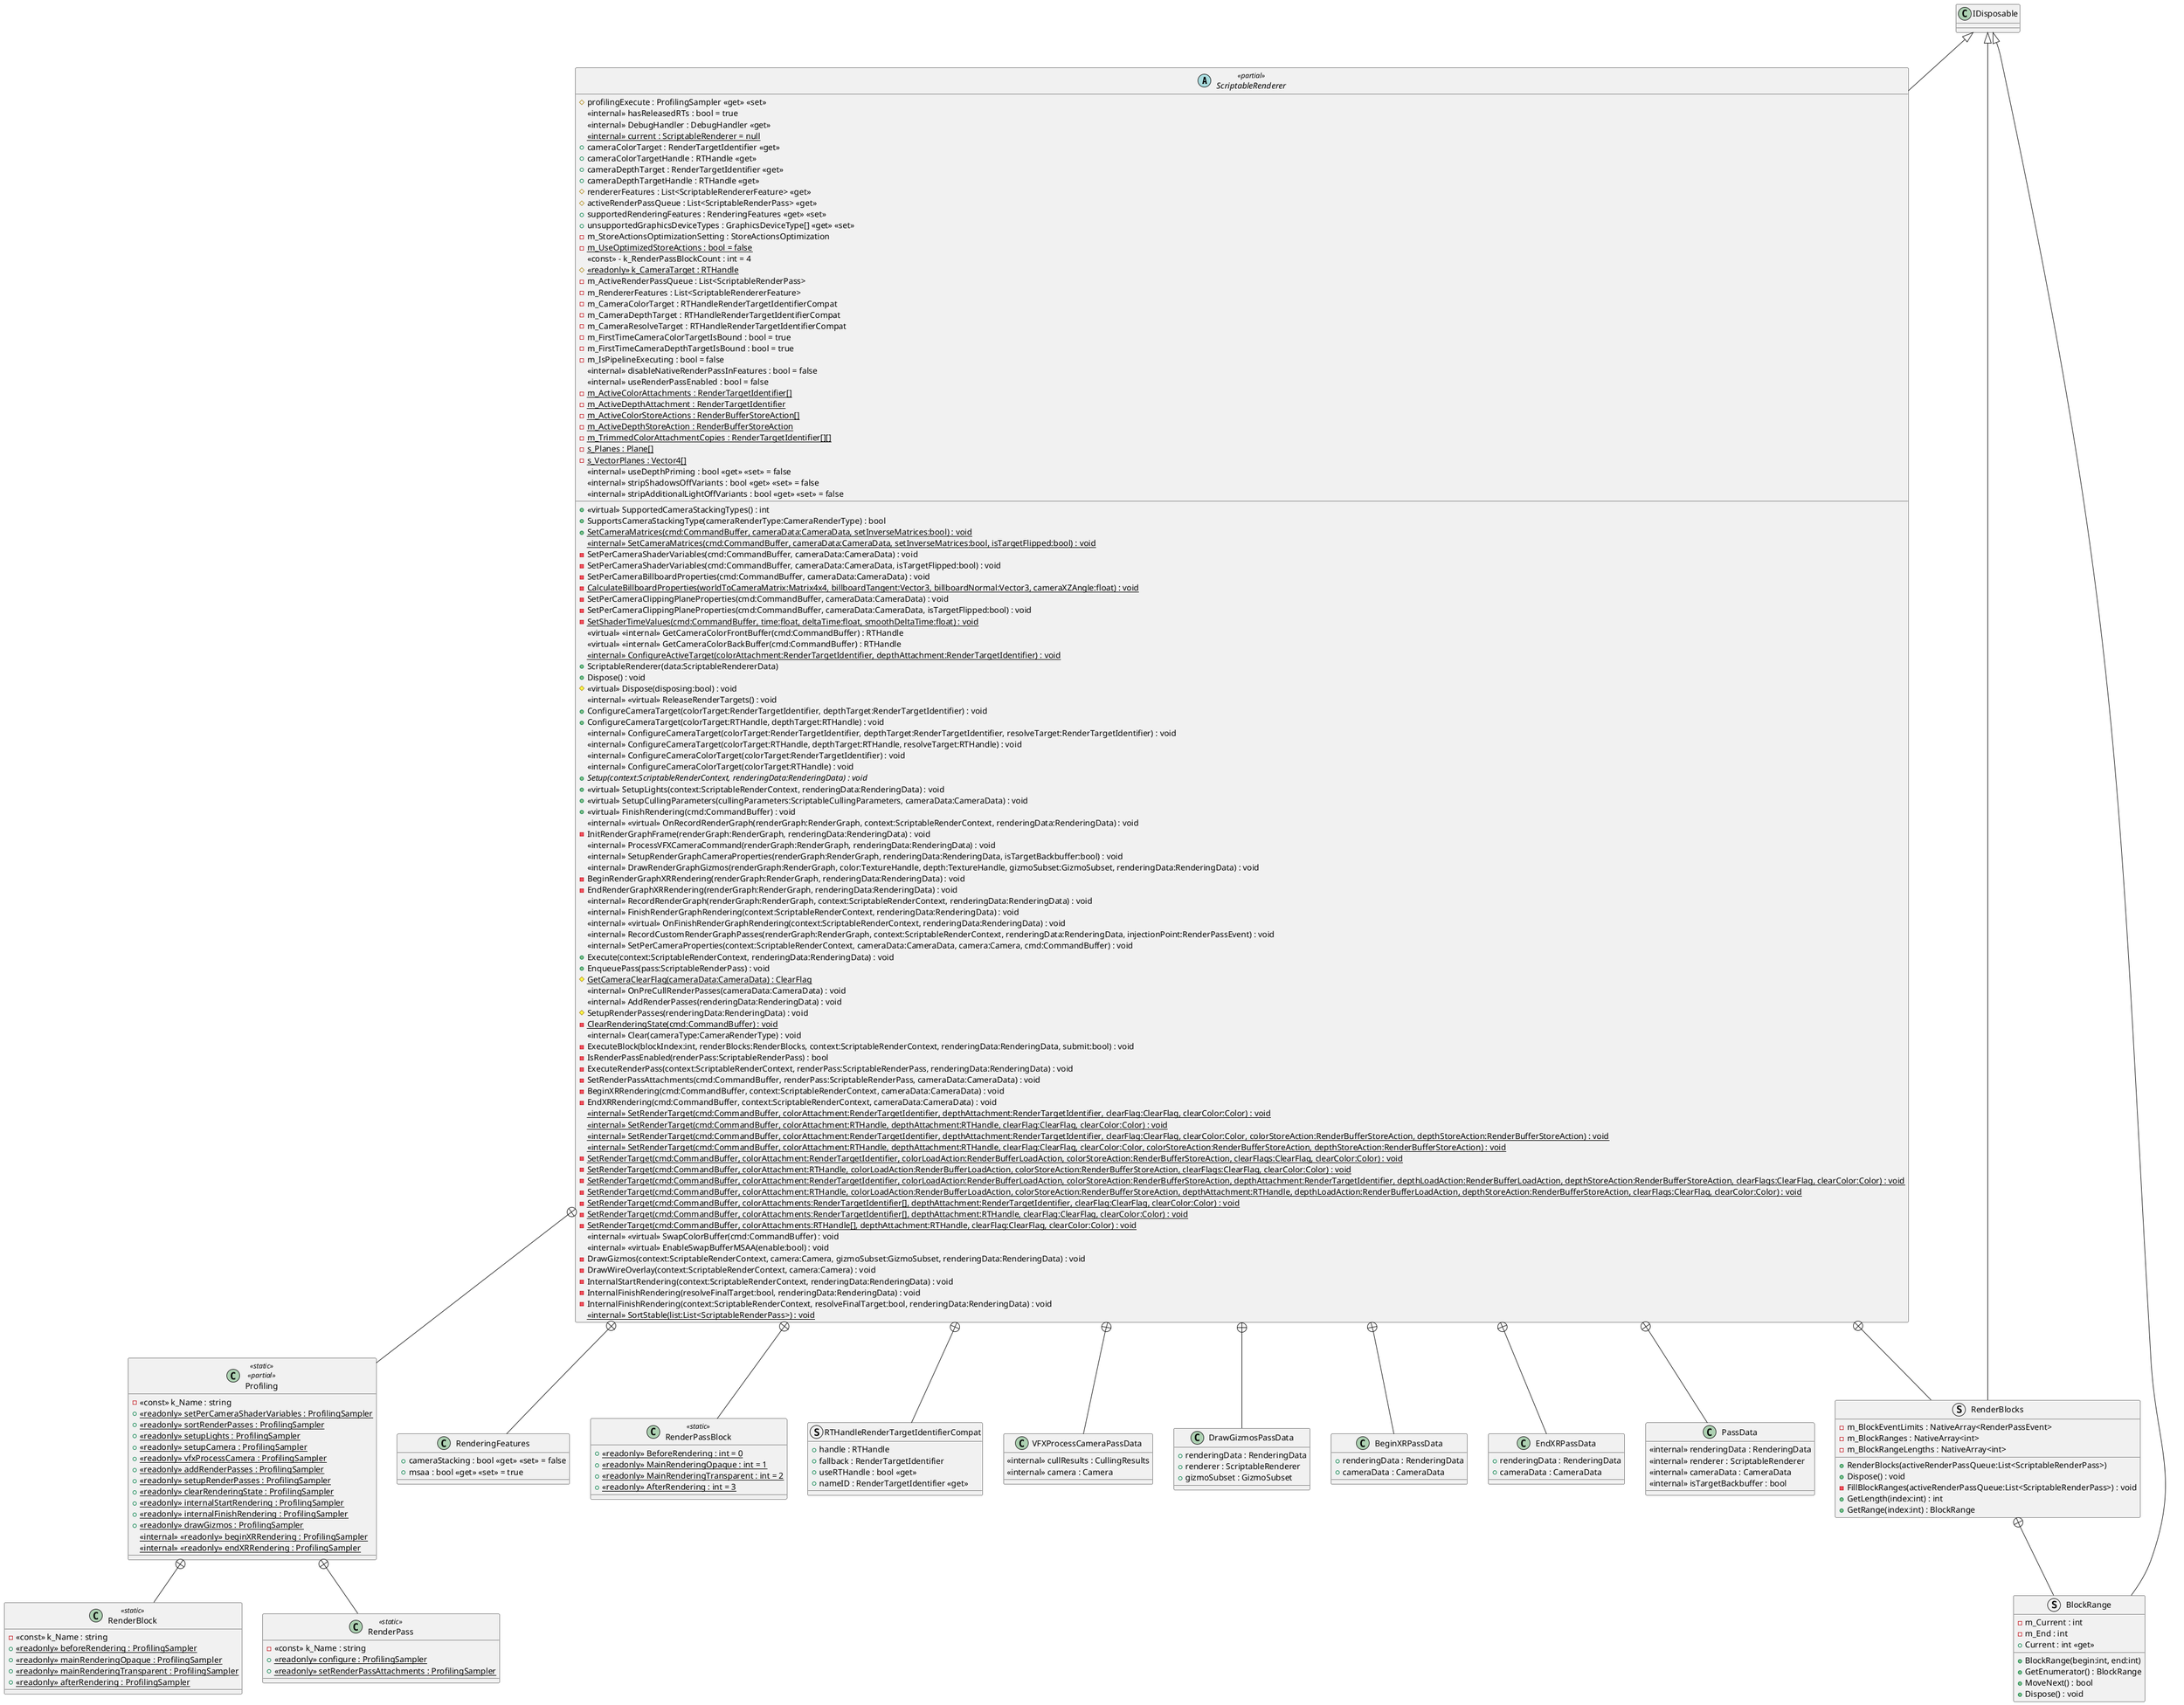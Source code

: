 @startuml
abstract class ScriptableRenderer <<partial>> {
    + <<virtual>> SupportedCameraStackingTypes() : int
    + SupportsCameraStackingType(cameraRenderType:CameraRenderType) : bool
    # profilingExecute : ProfilingSampler <<get>> <<set>>
    <<internal>> hasReleasedRTs : bool = true
    <<internal>> DebugHandler : DebugHandler <<get>>
    <<internal>> {static} current : ScriptableRenderer = null
    + {static} SetCameraMatrices(cmd:CommandBuffer, cameraData:CameraData, setInverseMatrices:bool) : void
    <<internal>> {static} SetCameraMatrices(cmd:CommandBuffer, cameraData:CameraData, setInverseMatrices:bool, isTargetFlipped:bool) : void
    - SetPerCameraShaderVariables(cmd:CommandBuffer, cameraData:CameraData) : void
    - SetPerCameraShaderVariables(cmd:CommandBuffer, cameraData:CameraData, isTargetFlipped:bool) : void
    - SetPerCameraBillboardProperties(cmd:CommandBuffer, cameraData:CameraData) : void
    - {static} CalculateBillboardProperties(worldToCameraMatrix:Matrix4x4, billboardTangent:Vector3, billboardNormal:Vector3, cameraXZAngle:float) : void
    - SetPerCameraClippingPlaneProperties(cmd:CommandBuffer, cameraData:CameraData) : void
    - SetPerCameraClippingPlaneProperties(cmd:CommandBuffer, cameraData:CameraData, isTargetFlipped:bool) : void
    {static} - SetShaderTimeValues(cmd:CommandBuffer, time:float, deltaTime:float, smoothDeltaTime:float) : void
    + cameraColorTarget : RenderTargetIdentifier <<get>>
    + cameraColorTargetHandle : RTHandle <<get>>
    <<virtual>> <<internal>> GetCameraColorFrontBuffer(cmd:CommandBuffer) : RTHandle
    <<virtual>> <<internal>> GetCameraColorBackBuffer(cmd:CommandBuffer) : RTHandle
    + cameraDepthTarget : RenderTargetIdentifier <<get>>
    + cameraDepthTargetHandle : RTHandle <<get>>
    # rendererFeatures : List<ScriptableRendererFeature> <<get>>
    # activeRenderPassQueue : List<ScriptableRenderPass> <<get>>
    + supportedRenderingFeatures : RenderingFeatures <<get>> <<set>>
    + unsupportedGraphicsDeviceTypes : GraphicsDeviceType[] <<get>> <<set>>
    - m_StoreActionsOptimizationSetting : StoreActionsOptimization
    - {static} m_UseOptimizedStoreActions : bool = false
    <<const>> - k_RenderPassBlockCount : int = 4
    # {static} <<readonly>> k_CameraTarget : RTHandle
    - m_ActiveRenderPassQueue : List<ScriptableRenderPass>
    - m_RendererFeatures : List<ScriptableRendererFeature>
    - m_CameraColorTarget : RTHandleRenderTargetIdentifierCompat
    - m_CameraDepthTarget : RTHandleRenderTargetIdentifierCompat
    - m_CameraResolveTarget : RTHandleRenderTargetIdentifierCompat
    - m_FirstTimeCameraColorTargetIsBound : bool = true
    - m_FirstTimeCameraDepthTargetIsBound : bool = true
    - m_IsPipelineExecuting : bool = false
    <<internal>> disableNativeRenderPassInFeatures : bool = false
    <<internal>> useRenderPassEnabled : bool = false
    {static} - m_ActiveColorAttachments : RenderTargetIdentifier[]
    {static} - m_ActiveDepthAttachment : RenderTargetIdentifier
    - {static} m_ActiveColorStoreActions : RenderBufferStoreAction[]
    - {static} m_ActiveDepthStoreAction : RenderBufferStoreAction
    {static} - m_TrimmedColorAttachmentCopies : RenderTargetIdentifier[][]
    - {static} s_Planes : Plane[]
    - {static} s_VectorPlanes : Vector4[]
    <<internal>> {static} ConfigureActiveTarget(colorAttachment:RenderTargetIdentifier, depthAttachment:RenderTargetIdentifier) : void
    <<internal>> useDepthPriming : bool <<get>> <<set>> = false
    <<internal>> stripShadowsOffVariants : bool <<get>> <<set>> = false
    <<internal>> stripAdditionalLightOffVariants : bool <<get>> <<set>> = false
    + ScriptableRenderer(data:ScriptableRendererData)
    + Dispose() : void
    # <<virtual>> Dispose(disposing:bool) : void
    <<internal>> <<virtual>> ReleaseRenderTargets() : void
    + ConfigureCameraTarget(colorTarget:RenderTargetIdentifier, depthTarget:RenderTargetIdentifier) : void
    + ConfigureCameraTarget(colorTarget:RTHandle, depthTarget:RTHandle) : void
    <<internal>> ConfigureCameraTarget(colorTarget:RenderTargetIdentifier, depthTarget:RenderTargetIdentifier, resolveTarget:RenderTargetIdentifier) : void
    <<internal>> ConfigureCameraTarget(colorTarget:RTHandle, depthTarget:RTHandle, resolveTarget:RTHandle) : void
    <<internal>> ConfigureCameraColorTarget(colorTarget:RenderTargetIdentifier) : void
    <<internal>> ConfigureCameraColorTarget(colorTarget:RTHandle) : void
    + {abstract} Setup(context:ScriptableRenderContext, renderingData:RenderingData) : void
    + <<virtual>> SetupLights(context:ScriptableRenderContext, renderingData:RenderingData) : void
    + <<virtual>> SetupCullingParameters(cullingParameters:ScriptableCullingParameters, cameraData:CameraData) : void
    + <<virtual>> FinishRendering(cmd:CommandBuffer) : void
    <<internal>> <<virtual>> OnRecordRenderGraph(renderGraph:RenderGraph, context:ScriptableRenderContext, renderingData:RenderingData) : void
    - InitRenderGraphFrame(renderGraph:RenderGraph, renderingData:RenderingData) : void
    <<internal>> ProcessVFXCameraCommand(renderGraph:RenderGraph, renderingData:RenderingData) : void
    <<internal>> SetupRenderGraphCameraProperties(renderGraph:RenderGraph, renderingData:RenderingData, isTargetBackbuffer:bool) : void
    <<internal>> DrawRenderGraphGizmos(renderGraph:RenderGraph, color:TextureHandle, depth:TextureHandle, gizmoSubset:GizmoSubset, renderingData:RenderingData) : void
    - BeginRenderGraphXRRendering(renderGraph:RenderGraph, renderingData:RenderingData) : void
    - EndRenderGraphXRRendering(renderGraph:RenderGraph, renderingData:RenderingData) : void
    <<internal>> RecordRenderGraph(renderGraph:RenderGraph, context:ScriptableRenderContext, renderingData:RenderingData) : void
    <<internal>> FinishRenderGraphRendering(context:ScriptableRenderContext, renderingData:RenderingData) : void
    <<internal>> <<virtual>> OnFinishRenderGraphRendering(context:ScriptableRenderContext, renderingData:RenderingData) : void
    <<internal>> RecordCustomRenderGraphPasses(renderGraph:RenderGraph, context:ScriptableRenderContext, renderingData:RenderingData, injectionPoint:RenderPassEvent) : void
    <<internal>> SetPerCameraProperties(context:ScriptableRenderContext, cameraData:CameraData, camera:Camera, cmd:CommandBuffer) : void
    + Execute(context:ScriptableRenderContext, renderingData:RenderingData) : void
    + EnqueuePass(pass:ScriptableRenderPass) : void
    # {static} GetCameraClearFlag(cameraData:CameraData) : ClearFlag
    <<internal>> OnPreCullRenderPasses(cameraData:CameraData) : void
    <<internal>> AddRenderPasses(renderingData:RenderingData) : void
    # SetupRenderPasses(renderingData:RenderingData) : void
    {static} - ClearRenderingState(cmd:CommandBuffer) : void
    <<internal>> Clear(cameraType:CameraRenderType) : void
    - ExecuteBlock(blockIndex:int, renderBlocks:RenderBlocks, context:ScriptableRenderContext, renderingData:RenderingData, submit:bool) : void
    - IsRenderPassEnabled(renderPass:ScriptableRenderPass) : bool
    - ExecuteRenderPass(context:ScriptableRenderContext, renderPass:ScriptableRenderPass, renderingData:RenderingData) : void
    - SetRenderPassAttachments(cmd:CommandBuffer, renderPass:ScriptableRenderPass, cameraData:CameraData) : void
    - BeginXRRendering(cmd:CommandBuffer, context:ScriptableRenderContext, cameraData:CameraData) : void
    - EndXRRendering(cmd:CommandBuffer, context:ScriptableRenderContext, cameraData:CameraData) : void
    <<internal>> {static} SetRenderTarget(cmd:CommandBuffer, colorAttachment:RenderTargetIdentifier, depthAttachment:RenderTargetIdentifier, clearFlag:ClearFlag, clearColor:Color) : void
    <<internal>> {static} SetRenderTarget(cmd:CommandBuffer, colorAttachment:RTHandle, depthAttachment:RTHandle, clearFlag:ClearFlag, clearColor:Color) : void
    <<internal>> {static} SetRenderTarget(cmd:CommandBuffer, colorAttachment:RenderTargetIdentifier, depthAttachment:RenderTargetIdentifier, clearFlag:ClearFlag, clearColor:Color, colorStoreAction:RenderBufferStoreAction, depthStoreAction:RenderBufferStoreAction) : void
    <<internal>> {static} SetRenderTarget(cmd:CommandBuffer, colorAttachment:RTHandle, depthAttachment:RTHandle, clearFlag:ClearFlag, clearColor:Color, colorStoreAction:RenderBufferStoreAction, depthStoreAction:RenderBufferStoreAction) : void
    {static} - SetRenderTarget(cmd:CommandBuffer, colorAttachment:RenderTargetIdentifier, colorLoadAction:RenderBufferLoadAction, colorStoreAction:RenderBufferStoreAction, clearFlags:ClearFlag, clearColor:Color) : void
    {static} - SetRenderTarget(cmd:CommandBuffer, colorAttachment:RTHandle, colorLoadAction:RenderBufferLoadAction, colorStoreAction:RenderBufferStoreAction, clearFlags:ClearFlag, clearColor:Color) : void
    {static} - SetRenderTarget(cmd:CommandBuffer, colorAttachment:RenderTargetIdentifier, colorLoadAction:RenderBufferLoadAction, colorStoreAction:RenderBufferStoreAction, depthAttachment:RenderTargetIdentifier, depthLoadAction:RenderBufferLoadAction, depthStoreAction:RenderBufferStoreAction, clearFlags:ClearFlag, clearColor:Color) : void
    {static} - SetRenderTarget(cmd:CommandBuffer, colorAttachment:RTHandle, colorLoadAction:RenderBufferLoadAction, colorStoreAction:RenderBufferStoreAction, depthAttachment:RTHandle, depthLoadAction:RenderBufferLoadAction, depthStoreAction:RenderBufferStoreAction, clearFlags:ClearFlag, clearColor:Color) : void
    {static} - SetRenderTarget(cmd:CommandBuffer, colorAttachments:RenderTargetIdentifier[], depthAttachment:RenderTargetIdentifier, clearFlag:ClearFlag, clearColor:Color) : void
    {static} - SetRenderTarget(cmd:CommandBuffer, colorAttachments:RenderTargetIdentifier[], depthAttachment:RTHandle, clearFlag:ClearFlag, clearColor:Color) : void
    {static} - SetRenderTarget(cmd:CommandBuffer, colorAttachments:RTHandle[], depthAttachment:RTHandle, clearFlag:ClearFlag, clearColor:Color) : void
    <<internal>> <<virtual>> SwapColorBuffer(cmd:CommandBuffer) : void
    <<internal>> <<virtual>> EnableSwapBufferMSAA(enable:bool) : void
    - DrawGizmos(context:ScriptableRenderContext, camera:Camera, gizmoSubset:GizmoSubset, renderingData:RenderingData) : void
    - DrawWireOverlay(context:ScriptableRenderContext, camera:Camera) : void
    - InternalStartRendering(context:ScriptableRenderContext, renderingData:RenderingData) : void
    - InternalFinishRendering(resolveFinalTarget:bool, renderingData:RenderingData) : void
    - InternalFinishRendering(context:ScriptableRenderContext, resolveFinalTarget:bool, renderingData:RenderingData) : void
    <<internal>> {static} SortStable(list:List<ScriptableRenderPass>) : void
}
class Profiling <<static>> <<partial>> {
    - <<const>> k_Name : string
    + {static} <<readonly>> setPerCameraShaderVariables : ProfilingSampler
    + {static} <<readonly>> sortRenderPasses : ProfilingSampler
    + {static} <<readonly>> setupLights : ProfilingSampler
    + {static} <<readonly>> setupCamera : ProfilingSampler
    + {static} <<readonly>> vfxProcessCamera : ProfilingSampler
    + {static} <<readonly>> addRenderPasses : ProfilingSampler
    + {static} <<readonly>> setupRenderPasses : ProfilingSampler
    + {static} <<readonly>> clearRenderingState : ProfilingSampler
    + {static} <<readonly>> internalStartRendering : ProfilingSampler
    + {static} <<readonly>> internalFinishRendering : ProfilingSampler
    + {static} <<readonly>> drawGizmos : ProfilingSampler
    <<internal>> {static} <<readonly>> beginXRRendering : ProfilingSampler
    <<internal>> {static} <<readonly>> endXRRendering : ProfilingSampler
}
class RenderingFeatures {
    + cameraStacking : bool <<get>> <<set>> = false
    + msaa : bool <<get>> <<set>> = true
}
class RenderPassBlock <<static>> {
    + {static} <<readonly>> BeforeRendering : int = 0
    + {static} <<readonly>> MainRenderingOpaque : int = 1
    + {static} <<readonly>> MainRenderingTransparent : int = 2
    + {static} <<readonly>> AfterRendering : int = 3
}
struct RTHandleRenderTargetIdentifierCompat {
    + handle : RTHandle
    + fallback : RenderTargetIdentifier
    + useRTHandle : bool <<get>>
    + nameID : RenderTargetIdentifier <<get>>
}
class VFXProcessCameraPassData {
    <<internal>> cullResults : CullingResults
    <<internal>> camera : Camera
}
class DrawGizmosPassData {
    + renderingData : RenderingData
    + renderer : ScriptableRenderer
    + gizmoSubset : GizmoSubset
}
class BeginXRPassData {
    + renderingData : RenderingData
    + cameraData : CameraData
}
class EndXRPassData {
    + renderingData : RenderingData
    + cameraData : CameraData
}
class PassData {
    <<internal>> renderingData : RenderingData
    <<internal>> renderer : ScriptableRenderer
    <<internal>> cameraData : CameraData
    <<internal>> isTargetBackbuffer : bool
}
struct RenderBlocks {
    - m_BlockEventLimits : NativeArray<RenderPassEvent>
    - m_BlockRanges : NativeArray<int>
    - m_BlockRangeLengths : NativeArray<int>
    + RenderBlocks(activeRenderPassQueue:List<ScriptableRenderPass>)
    + Dispose() : void
    - FillBlockRanges(activeRenderPassQueue:List<ScriptableRenderPass>) : void
    + GetLength(index:int) : int
    + GetRange(index:int) : BlockRange
}
class RenderBlock <<static>> {
    - <<const>> k_Name : string
    + {static} <<readonly>> beforeRendering : ProfilingSampler
    + {static} <<readonly>> mainRenderingOpaque : ProfilingSampler
    + {static} <<readonly>> mainRenderingTransparent : ProfilingSampler
    + {static} <<readonly>> afterRendering : ProfilingSampler
}
class RenderPass <<static>> {
    - <<const>> k_Name : string
    + {static} <<readonly>> configure : ProfilingSampler
    + {static} <<readonly>> setRenderPassAttachments : ProfilingSampler
}
struct BlockRange {
    - m_Current : int
    - m_End : int
    + BlockRange(begin:int, end:int)
    + GetEnumerator() : BlockRange
    + MoveNext() : bool
    + Current : int <<get>>
    + Dispose() : void
}
IDisposable <|-- ScriptableRenderer
ScriptableRenderer +-- Profiling
ScriptableRenderer +-- RenderingFeatures
ScriptableRenderer +-- RenderPassBlock
ScriptableRenderer +-- RTHandleRenderTargetIdentifierCompat
ScriptableRenderer +-- VFXProcessCameraPassData
ScriptableRenderer +-- DrawGizmosPassData
ScriptableRenderer +-- BeginXRPassData
ScriptableRenderer +-- EndXRPassData
ScriptableRenderer +-- PassData
ScriptableRenderer +-- RenderBlocks
IDisposable <|-- RenderBlocks
Profiling +-- RenderBlock
Profiling +-- RenderPass
RenderBlocks +-- BlockRange
IDisposable <|-- BlockRange
@enduml
